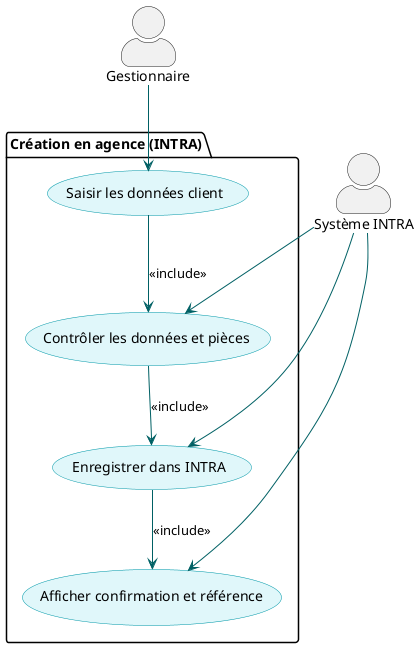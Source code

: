 @startuml UC002
' UC002 – Création client particulier via INTRA
skinparam actorStyle awesome
skinparam usecase {
    BackgroundColor #E0F7FA
    BorderColor #0097A7
    ArrowColor #006064
}
' Suppression de "left to right direction" pour un affichage vertical (acteurs à gauche)

actor "Gestionnaire" as Gestionnaire
actor "Système INTRA" as Systeme

package "Création en agence (INTRA)" {
    usecase "Saisir les données client" as Saisie
    usecase "Contrôler les données et pièces" as Controle
    usecase "Enregistrer dans INTRA" as Enregistrement
    usecase "Afficher confirmation et référence" as Confirmation
}

Gestionnaire --> Saisie
Saisie --> Controle : <<include>>
Controle --> Enregistrement : <<include>>
Enregistrement --> Confirmation : <<include>>
Systeme --> Controle
Systeme --> Enregistrement
Systeme --> Confirmation

@enduml